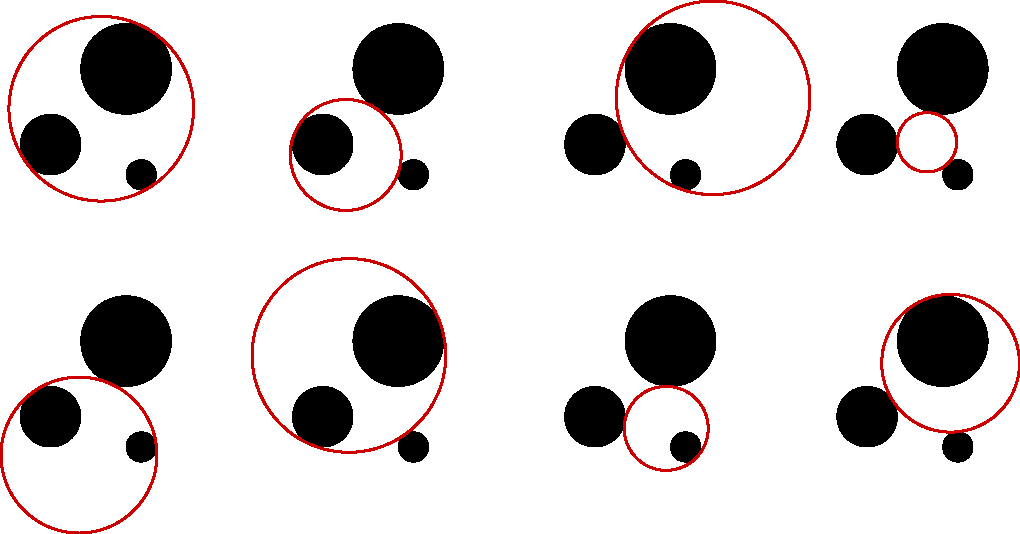 import geometry;
size(18cm,0); int shx=18;
circle C1=circle((point)(0,0),2), C2=circle((point)(5,5), 3), C3=circle((point)(6,-2),1);
picture disc;
fill(disc,(path)C1); fill(disc,(path)C2); fill(disc,(path)C3);
transform tv=shift(S), th=shift(E);
int k=0, l=0;
for (int i=0; i < 2 ; ++i)
  for (int j=0; j < 2; ++j) {
    picture[]  tpic; tpic[0]=new picture; tpic[1]=new picture;
    add(tpic[0], disc); add(tpic[1], disc);
    inversion S1=inversion(C2,C3, sgnd(i-1)), S2=inversion(C1,C3, sgnd(j-1));
    line cl=line(S1.C,S2.C);
    point M=relpoint(C3,0.125), M2=S2*M, M1=S1*M;
    circle C=circle(M,M2,M1);
    line L=radicalline(C,C3);
    point H=intersectionpoint(L,cl);
    circle Cp=circle(H,C3.C);
    point[] T=intersectionpoints(Cp,C3);
    point[][] Tp= new point[][] {{S2*T[0], S1*T[0]},{S2*T[1], S1*T[1]}};
    draw(tpic[0], circle(T[0],Tp[0][0],Tp[0][1]), bp+0.8*red);
    draw(tpic[1], circle(T[1],Tp[1][0],Tp[1][1]), bp+0.8*red);
    add(tv^(shx*(i+1))*th^(shx*(l))*tpic[0]);
    l=(l+2)%4; ++k;
    add(tv^(shx*(i+1))*th^(shx*(l+1))*tpic[1]);
  }
